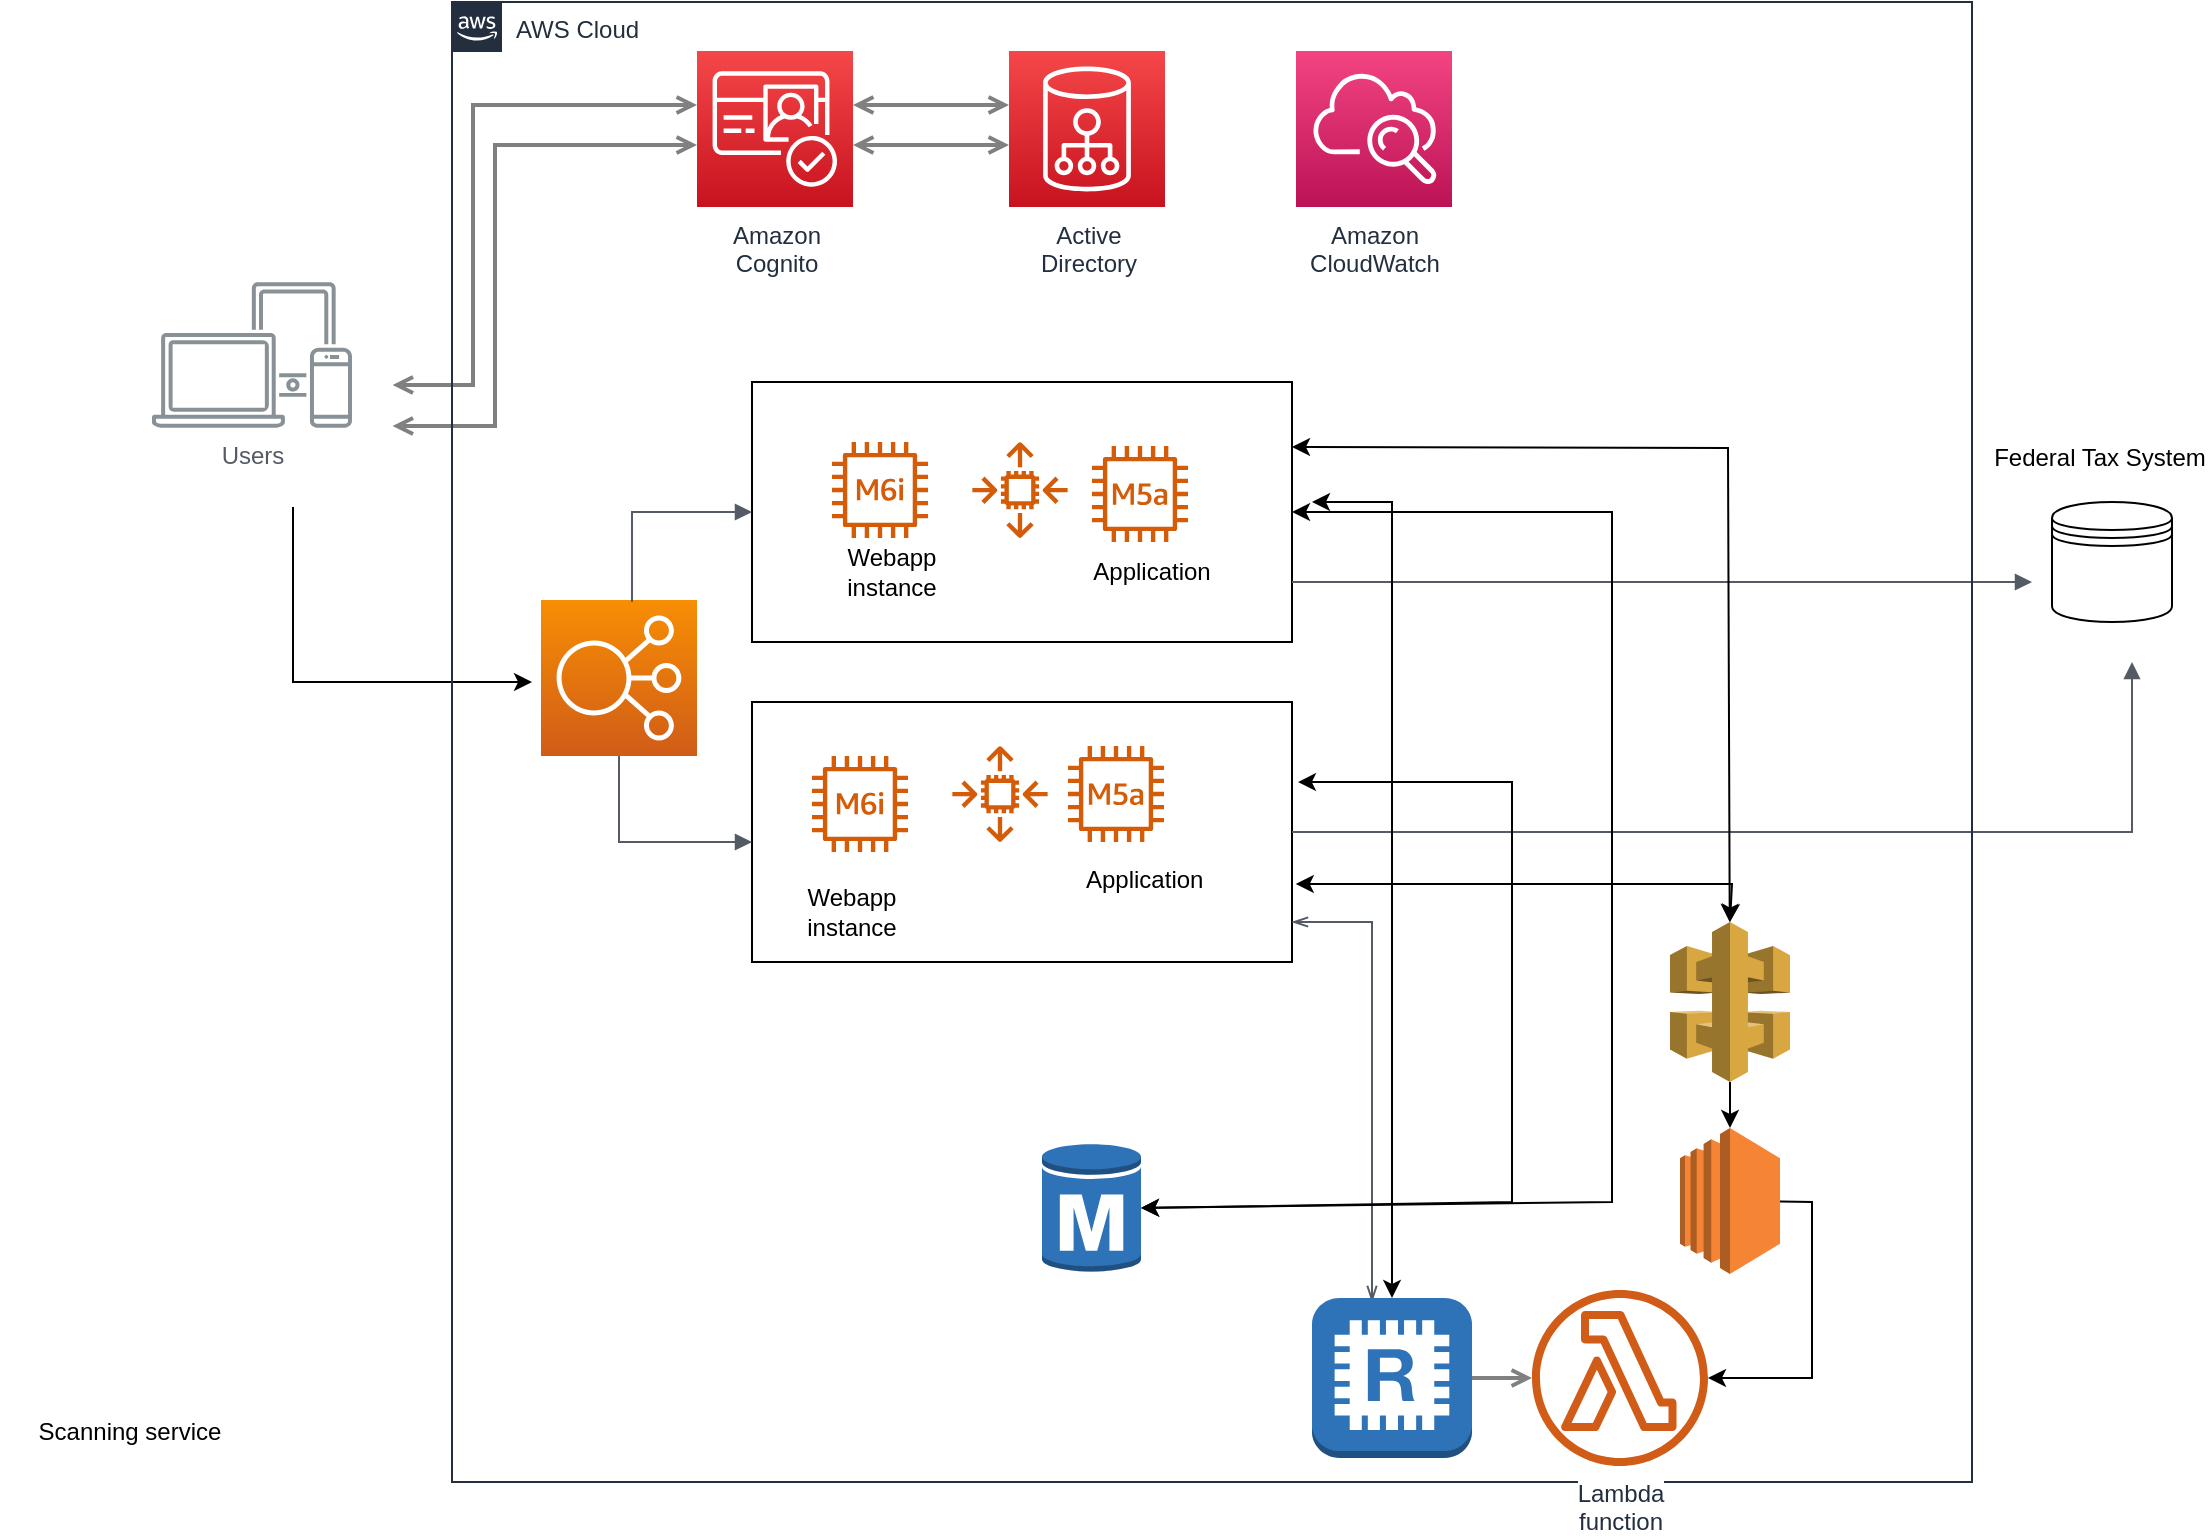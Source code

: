 <mxfile version="20.8.1" type="device"><diagram id="Ht1M8jgEwFfnCIfOTk4-" name="Page-1"><mxGraphModel dx="1434" dy="737" grid="1" gridSize="10" guides="1" tooltips="1" connect="1" arrows="1" fold="1" page="1" pageScale="1" pageWidth="1169" pageHeight="827" math="0" shadow="0"><root><mxCell id="0"/><mxCell id="1" parent="0"/><UserObject label="" treeRoot="1" id="ymdAPvBO0cHBrj4cvdxJ-19"><mxCell style="whiteSpace=wrap;html=1;align=center;treeFolding=1;treeMoving=1;newEdgeStyle={&quot;edgeStyle&quot;:&quot;elbowEdgeStyle&quot;,&quot;startArrow&quot;:&quot;none&quot;,&quot;endArrow&quot;:&quot;none&quot;};" parent="1" vertex="1"><mxGeometry x="440" y="400" width="270" height="130" as="geometry"/></mxCell></UserObject><UserObject label="" treeRoot="1" id="ymdAPvBO0cHBrj4cvdxJ-18"><mxCell style="whiteSpace=wrap;html=1;align=center;treeFolding=1;treeMoving=1;newEdgeStyle={&quot;edgeStyle&quot;:&quot;elbowEdgeStyle&quot;,&quot;startArrow&quot;:&quot;none&quot;,&quot;endArrow&quot;:&quot;none&quot;};" parent="1" vertex="1"><mxGeometry x="440" y="240" width="270" height="130" as="geometry"/></mxCell></UserObject><mxCell id="UEzPUAAOIrF-is8g5C7q-124" style="edgeStyle=orthogonalEdgeStyle;rounded=0;orthogonalLoop=1;jettySize=auto;html=1;startArrow=open;startFill=0;endArrow=open;endFill=0;strokeWidth=2;strokeColor=#808080;" parent="1" target="UEzPUAAOIrF-is8g5C7q-111" edge="1"><mxGeometry relative="1" as="geometry"><Array as="points"><mxPoint x="300.5" y="241.5"/><mxPoint x="300.5" y="101.5"/></Array><mxPoint x="260.285" y="241.5" as="sourcePoint"/></mxGeometry></mxCell><mxCell id="UEzPUAAOIrF-is8g5C7q-125" style="edgeStyle=orthogonalEdgeStyle;rounded=0;orthogonalLoop=1;jettySize=auto;html=1;startArrow=open;startFill=0;endArrow=open;endFill=0;strokeWidth=2;strokeColor=#808080;" parent="1" source="UEzPUAAOIrF-is8g5C7q-111" target="UEzPUAAOIrF-is8g5C7q-112" edge="1"><mxGeometry relative="1" as="geometry"><Array as="points"><mxPoint x="530.5" y="101.5"/><mxPoint x="530.5" y="101.5"/></Array></mxGeometry></mxCell><mxCell id="UEzPUAAOIrF-is8g5C7q-139" style="edgeStyle=orthogonalEdgeStyle;rounded=0;orthogonalLoop=1;jettySize=auto;html=1;startArrow=open;startFill=0;endArrow=open;endFill=0;strokeWidth=2;strokeColor=#808080;" parent="1" target="UEzPUAAOIrF-is8g5C7q-111" edge="1"><mxGeometry relative="1" as="geometry"><mxPoint x="260.285" y="262" as="sourcePoint"/><mxPoint x="422.5" y="124.029" as="targetPoint"/><Array as="points"><mxPoint x="311.5" y="261.5"/><mxPoint x="311.5" y="121.5"/></Array></mxGeometry></mxCell><mxCell id="UEzPUAAOIrF-is8g5C7q-143" style="edgeStyle=orthogonalEdgeStyle;rounded=0;orthogonalLoop=1;jettySize=auto;html=1;startArrow=open;startFill=0;endArrow=open;endFill=0;strokeWidth=2;strokeColor=#808080;" parent="1" source="UEzPUAAOIrF-is8g5C7q-111" target="UEzPUAAOIrF-is8g5C7q-112" edge="1"><mxGeometry relative="1" as="geometry"><mxPoint x="500.5" y="111.5" as="sourcePoint"/><mxPoint x="578.5" y="111.5" as="targetPoint"/><Array as="points"><mxPoint x="530.5" y="121.5"/><mxPoint x="530.5" y="121.5"/></Array></mxGeometry></mxCell><mxCell id="ymdAPvBO0cHBrj4cvdxJ-1" value="" style="edgeStyle=orthogonalEdgeStyle;rounded=0;orthogonalLoop=1;jettySize=auto;html=1;" parent="1" edge="1"><mxGeometry relative="1" as="geometry"><mxPoint x="210.5" y="302.5" as="sourcePoint"/><mxPoint x="330" y="390" as="targetPoint"/><Array as="points"><mxPoint x="211" y="390"/></Array></mxGeometry></mxCell><mxCell id="UEzPUAAOIrF-is8g5C7q-111" value="Amazon &lt;br&gt;Cognito" style="outlineConnect=0;fontColor=#232F3E;gradientColor=#F54749;gradientDirection=north;fillColor=#C7131F;strokeColor=#ffffff;dashed=0;verticalLabelPosition=bottom;verticalAlign=top;align=center;html=1;fontSize=12;fontStyle=0;aspect=fixed;shape=mxgraph.aws4.resourceIcon;resIcon=mxgraph.aws4.cognito;labelBackgroundColor=#ffffff;" parent="1" vertex="1"><mxGeometry x="412.5" y="74.5" width="78" height="78" as="geometry"/></mxCell><mxCell id="UEzPUAAOIrF-is8g5C7q-112" value="Active&lt;br&gt;Directory" style="outlineConnect=0;fontColor=#232F3E;gradientColor=#F54749;gradientDirection=north;fillColor=#C7131F;strokeColor=#ffffff;dashed=0;verticalLabelPosition=bottom;verticalAlign=top;align=center;html=1;fontSize=12;fontStyle=0;aspect=fixed;shape=mxgraph.aws4.resourceIcon;resIcon=mxgraph.aws4.cloud_directory;labelBackgroundColor=#ffffff;" parent="1" vertex="1"><mxGeometry x="568.5" y="74.5" width="78" height="78" as="geometry"/></mxCell><mxCell id="UEzPUAAOIrF-is8g5C7q-121" value="Amazon&lt;br&gt;CloudWatch&lt;br&gt;" style="outlineConnect=0;fontColor=#232F3E;gradientColor=#F34482;gradientDirection=north;fillColor=#BC1356;strokeColor=#ffffff;dashed=0;verticalLabelPosition=bottom;verticalAlign=top;align=center;html=1;fontSize=12;fontStyle=0;aspect=fixed;shape=mxgraph.aws4.resourceIcon;resIcon=mxgraph.aws4.cloudwatch;labelBackgroundColor=#ffffff;" parent="1" vertex="1"><mxGeometry x="712.0" y="74.5" width="78" height="78" as="geometry"/></mxCell><mxCell id="ymdAPvBO0cHBrj4cvdxJ-5" value="Users" style="sketch=0;outlineConnect=0;gradientColor=none;fontColor=#545B64;strokeColor=none;fillColor=#879196;dashed=0;verticalLabelPosition=bottom;verticalAlign=top;align=center;html=1;fontSize=12;fontStyle=0;aspect=fixed;shape=mxgraph.aws4.illustration_devices;pointerEvents=1" parent="1" vertex="1"><mxGeometry x="140" y="190" width="100" height="73" as="geometry"/></mxCell><mxCell id="ymdAPvBO0cHBrj4cvdxJ-10" value="" style="sketch=0;outlineConnect=0;fontColor=#232F3E;gradientColor=none;fillColor=#D45B07;strokeColor=none;dashed=0;verticalLabelPosition=bottom;verticalAlign=top;align=center;html=1;fontSize=12;fontStyle=0;aspect=fixed;pointerEvents=1;shape=mxgraph.aws4.ec2_m6i_instance;" parent="1" vertex="1"><mxGeometry x="470" y="427" width="48" height="48" as="geometry"/></mxCell><mxCell id="ymdAPvBO0cHBrj4cvdxJ-14" value="" style="sketch=0;outlineConnect=0;fontColor=#232F3E;gradientColor=none;fillColor=#D45B07;strokeColor=none;dashed=0;verticalLabelPosition=bottom;verticalAlign=top;align=center;html=1;fontSize=12;fontStyle=0;aspect=fixed;pointerEvents=1;shape=mxgraph.aws4.m5a_instance;" parent="1" vertex="1"><mxGeometry x="610" y="272" width="48" height="48" as="geometry"/></mxCell><mxCell id="ymdAPvBO0cHBrj4cvdxJ-17" value="Application" style="text;whiteSpace=wrap;html=1;" parent="1" vertex="1"><mxGeometry x="605" y="475" width="90" height="40" as="geometry"/></mxCell><mxCell id="ymdAPvBO0cHBrj4cvdxJ-22" value="" style="sketch=0;outlineConnect=0;fontColor=#232F3E;gradientColor=none;fillColor=#D45B07;strokeColor=none;dashed=0;verticalLabelPosition=bottom;verticalAlign=top;align=center;html=1;fontSize=12;fontStyle=0;aspect=fixed;pointerEvents=1;shape=mxgraph.aws4.auto_scaling2;" parent="1" vertex="1"><mxGeometry x="540" y="422" width="48" height="48" as="geometry"/></mxCell><mxCell id="ymdAPvBO0cHBrj4cvdxJ-24" style="edgeStyle=elbowEdgeStyle;rounded=0;orthogonalLoop=1;jettySize=auto;html=1;startArrow=none;endArrow=none;exitX=0;exitY=0.5;exitDx=0;exitDy=0;" parent="1" source="ymdAPvBO0cHBrj4cvdxJ-18" target="ymdAPvBO0cHBrj4cvdxJ-18" edge="1"><mxGeometry relative="1" as="geometry"/></mxCell><mxCell id="ymdAPvBO0cHBrj4cvdxJ-27" value="Scanning service" style="text;html=1;strokeColor=none;fillColor=none;align=center;verticalAlign=middle;whiteSpace=wrap;rounded=0;" parent="1" vertex="1"><mxGeometry x="64" y="750" width="130" height="30" as="geometry"/></mxCell><mxCell id="ymdAPvBO0cHBrj4cvdxJ-29" value="" style="sketch=0;points=[[0,0,0],[0.25,0,0],[0.5,0,0],[0.75,0,0],[1,0,0],[0,1,0],[0.25,1,0],[0.5,1,0],[0.75,1,0],[1,1,0],[0,0.25,0],[0,0.5,0],[0,0.75,0],[1,0.25,0],[1,0.5,0],[1,0.75,0]];outlineConnect=0;fontColor=#232F3E;gradientColor=#F78E04;gradientDirection=north;fillColor=#D05C17;strokeColor=#ffffff;dashed=0;verticalLabelPosition=bottom;verticalAlign=top;align=center;html=1;fontSize=12;fontStyle=0;aspect=fixed;shape=mxgraph.aws4.resourceIcon;resIcon=mxgraph.aws4.elastic_load_balancing;" parent="1" vertex="1"><mxGeometry x="334.5" y="349" width="78" height="78" as="geometry"/></mxCell><mxCell id="ymdAPvBO0cHBrj4cvdxJ-30" value="" style="edgeStyle=orthogonalEdgeStyle;html=1;endArrow=block;elbow=vertical;startArrow=none;endFill=1;strokeColor=#545B64;rounded=0;" parent="1" target="ymdAPvBO0cHBrj4cvdxJ-18" edge="1"><mxGeometry width="100" relative="1" as="geometry"><mxPoint x="380" y="350" as="sourcePoint"/><mxPoint x="480" y="350" as="targetPoint"/><Array as="points"><mxPoint x="380" y="305"/></Array></mxGeometry></mxCell><mxCell id="ymdAPvBO0cHBrj4cvdxJ-31" value="" style="edgeStyle=orthogonalEdgeStyle;html=1;endArrow=block;elbow=vertical;startArrow=none;endFill=1;strokeColor=#545B64;rounded=0;exitX=0.5;exitY=1;exitDx=0;exitDy=0;exitPerimeter=0;" parent="1" source="ymdAPvBO0cHBrj4cvdxJ-29" edge="1"><mxGeometry width="100" relative="1" as="geometry"><mxPoint x="340" y="470" as="sourcePoint"/><mxPoint x="440" y="470" as="targetPoint"/><Array as="points"><mxPoint x="374" y="470"/></Array></mxGeometry></mxCell><mxCell id="ymdAPvBO0cHBrj4cvdxJ-32" value="" style="shape=datastore;whiteSpace=wrap;html=1;" parent="1" vertex="1"><mxGeometry x="1090" y="300" width="60" height="60" as="geometry"/></mxCell><mxCell id="ymdAPvBO0cHBrj4cvdxJ-33" value="" style="edgeStyle=orthogonalEdgeStyle;html=1;endArrow=block;elbow=vertical;startArrow=none;endFill=1;strokeColor=#545B64;rounded=0;" parent="1" source="ymdAPvBO0cHBrj4cvdxJ-18" edge="1"><mxGeometry width="100" relative="1" as="geometry"><mxPoint x="930" y="340" as="sourcePoint"/><mxPoint x="1080" y="340" as="targetPoint"/><Array as="points"><mxPoint x="860" y="340"/><mxPoint x="860" y="340"/></Array></mxGeometry></mxCell><mxCell id="ymdAPvBO0cHBrj4cvdxJ-34" value="" style="edgeStyle=orthogonalEdgeStyle;html=1;endArrow=block;elbow=vertical;startArrow=none;endFill=1;strokeColor=#545B64;rounded=0;" parent="1" source="ymdAPvBO0cHBrj4cvdxJ-19" edge="1"><mxGeometry width="100" relative="1" as="geometry"><mxPoint x="860" y="450.5" as="sourcePoint"/><mxPoint x="1130" y="380" as="targetPoint"/><Array as="points"><mxPoint x="1130" y="465"/><mxPoint x="1130" y="380"/></Array></mxGeometry></mxCell><mxCell id="ymdAPvBO0cHBrj4cvdxJ-35" value="Federal Tax System" style="text;html=1;strokeColor=none;fillColor=none;align=center;verticalAlign=middle;whiteSpace=wrap;rounded=0;" parent="1" vertex="1"><mxGeometry x="1059" y="263" width="110" height="30" as="geometry"/></mxCell><mxCell id="ymdAPvBO0cHBrj4cvdxJ-36" value="AWS Cloud" style="points=[[0,0],[0.25,0],[0.5,0],[0.75,0],[1,0],[1,0.25],[1,0.5],[1,0.75],[1,1],[0.75,1],[0.5,1],[0.25,1],[0,1],[0,0.75],[0,0.5],[0,0.25]];outlineConnect=0;gradientColor=none;html=1;whiteSpace=wrap;fontSize=12;fontStyle=0;container=1;pointerEvents=0;collapsible=0;recursiveResize=0;shape=mxgraph.aws4.group;grIcon=mxgraph.aws4.group_aws_cloud_alt;strokeColor=#232F3E;fillColor=none;verticalAlign=top;align=left;spacingLeft=30;fontColor=#232F3E;dashed=0;" parent="1" vertex="1"><mxGeometry x="290" y="50" width="760" height="740" as="geometry"/></mxCell><mxCell id="ymdAPvBO0cHBrj4cvdxJ-11" value="" style="sketch=0;outlineConnect=0;fontColor=#232F3E;gradientColor=none;fillColor=#D45B07;strokeColor=none;dashed=0;verticalLabelPosition=bottom;verticalAlign=top;align=center;html=1;fontSize=12;fontStyle=0;aspect=fixed;pointerEvents=1;shape=mxgraph.aws4.ec2_m6i_instance;" parent="ymdAPvBO0cHBrj4cvdxJ-36" vertex="1"><mxGeometry x="190" y="220" width="48" height="48" as="geometry"/></mxCell><mxCell id="ymdAPvBO0cHBrj4cvdxJ-23" value="" style="sketch=0;outlineConnect=0;fontColor=#232F3E;gradientColor=none;fillColor=#D45B07;strokeColor=none;dashed=0;verticalLabelPosition=bottom;verticalAlign=top;align=center;html=1;fontSize=12;fontStyle=0;aspect=fixed;pointerEvents=1;shape=mxgraph.aws4.auto_scaling2;" parent="ymdAPvBO0cHBrj4cvdxJ-36" vertex="1"><mxGeometry x="260" y="220" width="48" height="48" as="geometry"/></mxCell><mxCell id="ymdAPvBO0cHBrj4cvdxJ-15" value="" style="sketch=0;outlineConnect=0;fontColor=#232F3E;gradientColor=none;fillColor=#D45B07;strokeColor=none;dashed=0;verticalLabelPosition=bottom;verticalAlign=top;align=center;html=1;fontSize=12;fontStyle=0;aspect=fixed;pointerEvents=1;shape=mxgraph.aws4.m5a_instance;" parent="ymdAPvBO0cHBrj4cvdxJ-36" vertex="1"><mxGeometry x="308" y="372" width="48" height="48" as="geometry"/></mxCell><mxCell id="ymdAPvBO0cHBrj4cvdxJ-16" value="Application" style="text;html=1;strokeColor=none;fillColor=none;align=center;verticalAlign=middle;whiteSpace=wrap;rounded=0;" parent="ymdAPvBO0cHBrj4cvdxJ-36" vertex="1"><mxGeometry x="320" y="270" width="60" height="30" as="geometry"/></mxCell><mxCell id="ymdAPvBO0cHBrj4cvdxJ-12" value="Webapp instance" style="text;html=1;strokeColor=none;fillColor=none;align=center;verticalAlign=middle;whiteSpace=wrap;rounded=0;" parent="ymdAPvBO0cHBrj4cvdxJ-36" vertex="1"><mxGeometry x="190" y="270" width="60" height="30" as="geometry"/></mxCell><mxCell id="ymdAPvBO0cHBrj4cvdxJ-13" value="Webapp instance" style="text;html=1;strokeColor=none;fillColor=none;align=center;verticalAlign=middle;whiteSpace=wrap;rounded=0;" parent="ymdAPvBO0cHBrj4cvdxJ-36" vertex="1"><mxGeometry x="170" y="440" width="60" height="30" as="geometry"/></mxCell><mxCell id="ymdAPvBO0cHBrj4cvdxJ-4" value="Lambda&lt;br&gt;function" style="outlineConnect=0;fontColor=#232F3E;gradientColor=none;fillColor=#D05C17;strokeColor=none;dashed=0;verticalLabelPosition=bottom;verticalAlign=top;align=center;html=1;fontSize=12;fontStyle=0;aspect=fixed;pointerEvents=1;shape=mxgraph.aws4.lambda_function;labelBackgroundColor=#ffffff;" parent="ymdAPvBO0cHBrj4cvdxJ-36" vertex="1"><mxGeometry x="540" y="644" width="88" height="88" as="geometry"/></mxCell><mxCell id="hLhyZrN0IYTaJc-lbJ8R-4" value="" style="outlineConnect=0;dashed=0;verticalLabelPosition=bottom;verticalAlign=top;align=center;html=1;shape=mxgraph.aws3.api_gateway;fillColor=#D9A741;gradientColor=none;" vertex="1" parent="ymdAPvBO0cHBrj4cvdxJ-36"><mxGeometry x="609" y="460" width="60" height="80" as="geometry"/></mxCell><mxCell id="ymdAPvBO0cHBrj4cvdxJ-25" value="" style="edgeStyle=orthogonalEdgeStyle;html=1;endArrow=openThin;elbow=vertical;startArrow=openThin;startFill=0;endFill=0;strokeColor=#545B64;rounded=0;" parent="ymdAPvBO0cHBrj4cvdxJ-36" edge="1"><mxGeometry x="-1" y="-150" width="100" relative="1" as="geometry"><mxPoint x="420" y="460" as="sourcePoint"/><mxPoint x="460" y="650" as="targetPoint"/><Array as="points"><mxPoint x="460" y="460"/><mxPoint x="460" y="650"/></Array><mxPoint x="-90" y="-30" as="offset"/></mxGeometry></mxCell><mxCell id="hLhyZrN0IYTaJc-lbJ8R-1" value="" style="outlineConnect=0;dashed=0;verticalLabelPosition=bottom;verticalAlign=top;align=center;html=1;shape=mxgraph.aws3.redis;fillColor=#2E73B8;gradientColor=none;" vertex="1" parent="ymdAPvBO0cHBrj4cvdxJ-36"><mxGeometry x="430" y="648" width="80" height="80" as="geometry"/></mxCell><mxCell id="hLhyZrN0IYTaJc-lbJ8R-3" value="" style="edgeStyle=orthogonalEdgeStyle;rounded=0;orthogonalLoop=1;jettySize=auto;html=1;startArrow=open;startFill=0;endArrow=none;endFill=0;strokeWidth=2;strokeColor=#808080;" edge="1" parent="ymdAPvBO0cHBrj4cvdxJ-36" source="ymdAPvBO0cHBrj4cvdxJ-4" target="hLhyZrN0IYTaJc-lbJ8R-1"><mxGeometry relative="1" as="geometry"><Array as="points"/><mxPoint x="380" y="660" as="targetPoint"/><mxPoint x="327.999" y="660" as="sourcePoint"/></mxGeometry></mxCell><mxCell id="hLhyZrN0IYTaJc-lbJ8R-5" value="" style="endArrow=classic;startArrow=classic;html=1;rounded=0;" edge="1" parent="ymdAPvBO0cHBrj4cvdxJ-36" target="hLhyZrN0IYTaJc-lbJ8R-1"><mxGeometry width="50" height="50" relative="1" as="geometry"><mxPoint x="430" y="250" as="sourcePoint"/><mxPoint x="480" y="200" as="targetPoint"/><Array as="points"><mxPoint x="470" y="250"/></Array></mxGeometry></mxCell><mxCell id="hLhyZrN0IYTaJc-lbJ8R-7" value="" style="endArrow=classic;html=1;rounded=0;exitX=0.5;exitY=1;exitDx=0;exitDy=0;exitPerimeter=0;" edge="1" parent="ymdAPvBO0cHBrj4cvdxJ-36" source="hLhyZrN0IYTaJc-lbJ8R-4" target="hLhyZrN0IYTaJc-lbJ8R-13"><mxGeometry width="50" height="50" relative="1" as="geometry"><mxPoint x="550" y="620" as="sourcePoint"/><mxPoint x="600" y="570" as="targetPoint"/></mxGeometry></mxCell><mxCell id="hLhyZrN0IYTaJc-lbJ8R-10" value="" style="outlineConnect=0;dashed=0;verticalLabelPosition=bottom;verticalAlign=top;align=center;html=1;shape=mxgraph.aws3.rds_db_instance;fillColor=#2E73B8;gradientColor=none;" vertex="1" parent="ymdAPvBO0cHBrj4cvdxJ-36"><mxGeometry x="295" y="570" width="49.5" height="66" as="geometry"/></mxCell><mxCell id="hLhyZrN0IYTaJc-lbJ8R-13" value="" style="outlineConnect=0;dashed=0;verticalLabelPosition=bottom;verticalAlign=top;align=center;html=1;shape=mxgraph.aws3.ec2;fillColor=#F58534;gradientColor=none;" vertex="1" parent="ymdAPvBO0cHBrj4cvdxJ-36"><mxGeometry x="614" y="563" width="50" height="73" as="geometry"/></mxCell><mxCell id="hLhyZrN0IYTaJc-lbJ8R-14" value="" style="endArrow=classic;html=1;rounded=0;" edge="1" parent="ymdAPvBO0cHBrj4cvdxJ-36" source="hLhyZrN0IYTaJc-lbJ8R-13" target="ymdAPvBO0cHBrj4cvdxJ-4"><mxGeometry width="50" height="50" relative="1" as="geometry"><mxPoint x="664" y="680" as="sourcePoint"/><mxPoint x="714" y="630" as="targetPoint"/><Array as="points"><mxPoint x="680" y="600"/><mxPoint x="680" y="688"/></Array></mxGeometry></mxCell><mxCell id="hLhyZrN0IYTaJc-lbJ8R-8" value="" style="endArrow=classic;startArrow=classic;html=1;rounded=0;exitX=1.007;exitY=0.7;exitDx=0;exitDy=0;exitPerimeter=0;entryX=0.5;entryY=0;entryDx=0;entryDy=0;entryPerimeter=0;" edge="1" parent="1" source="ymdAPvBO0cHBrj4cvdxJ-19" target="hLhyZrN0IYTaJc-lbJ8R-4"><mxGeometry width="50" height="50" relative="1" as="geometry"><mxPoint x="800" y="540" as="sourcePoint"/><mxPoint x="850" y="490" as="targetPoint"/><Array as="points"><mxPoint x="930" y="491"/></Array></mxGeometry></mxCell><mxCell id="hLhyZrN0IYTaJc-lbJ8R-9" value="" style="endArrow=classic;startArrow=classic;html=1;rounded=0;exitX=1;exitY=0.25;exitDx=0;exitDy=0;" edge="1" parent="1" source="ymdAPvBO0cHBrj4cvdxJ-18" target="hLhyZrN0IYTaJc-lbJ8R-4"><mxGeometry width="50" height="50" relative="1" as="geometry"><mxPoint x="800" y="290" as="sourcePoint"/><mxPoint x="850" y="240" as="targetPoint"/><Array as="points"><mxPoint x="928" y="273"/></Array></mxGeometry></mxCell><mxCell id="hLhyZrN0IYTaJc-lbJ8R-11" value="" style="endArrow=classic;startArrow=classic;html=1;rounded=0;exitX=1;exitY=0.5;exitDx=0;exitDy=0;exitPerimeter=0;entryX=1.011;entryY=0.308;entryDx=0;entryDy=0;entryPerimeter=0;" edge="1" parent="1" source="hLhyZrN0IYTaJc-lbJ8R-10" target="ymdAPvBO0cHBrj4cvdxJ-19"><mxGeometry width="50" height="50" relative="1" as="geometry"><mxPoint x="650" y="650" as="sourcePoint"/><mxPoint x="700" y="600" as="targetPoint"/><Array as="points"><mxPoint x="820" y="650"/><mxPoint x="820" y="440"/></Array></mxGeometry></mxCell><mxCell id="hLhyZrN0IYTaJc-lbJ8R-12" value="" style="endArrow=classic;startArrow=classic;html=1;rounded=0;exitX=1;exitY=0.5;exitDx=0;exitDy=0;exitPerimeter=0;entryX=1;entryY=0.5;entryDx=0;entryDy=0;" edge="1" parent="1" source="hLhyZrN0IYTaJc-lbJ8R-10" target="ymdAPvBO0cHBrj4cvdxJ-18"><mxGeometry width="50" height="50" relative="1" as="geometry"><mxPoint x="680" y="630" as="sourcePoint"/><mxPoint x="730" y="580" as="targetPoint"/><Array as="points"><mxPoint x="870" y="650"/><mxPoint x="870" y="305"/></Array></mxGeometry></mxCell></root></mxGraphModel></diagram></mxfile>